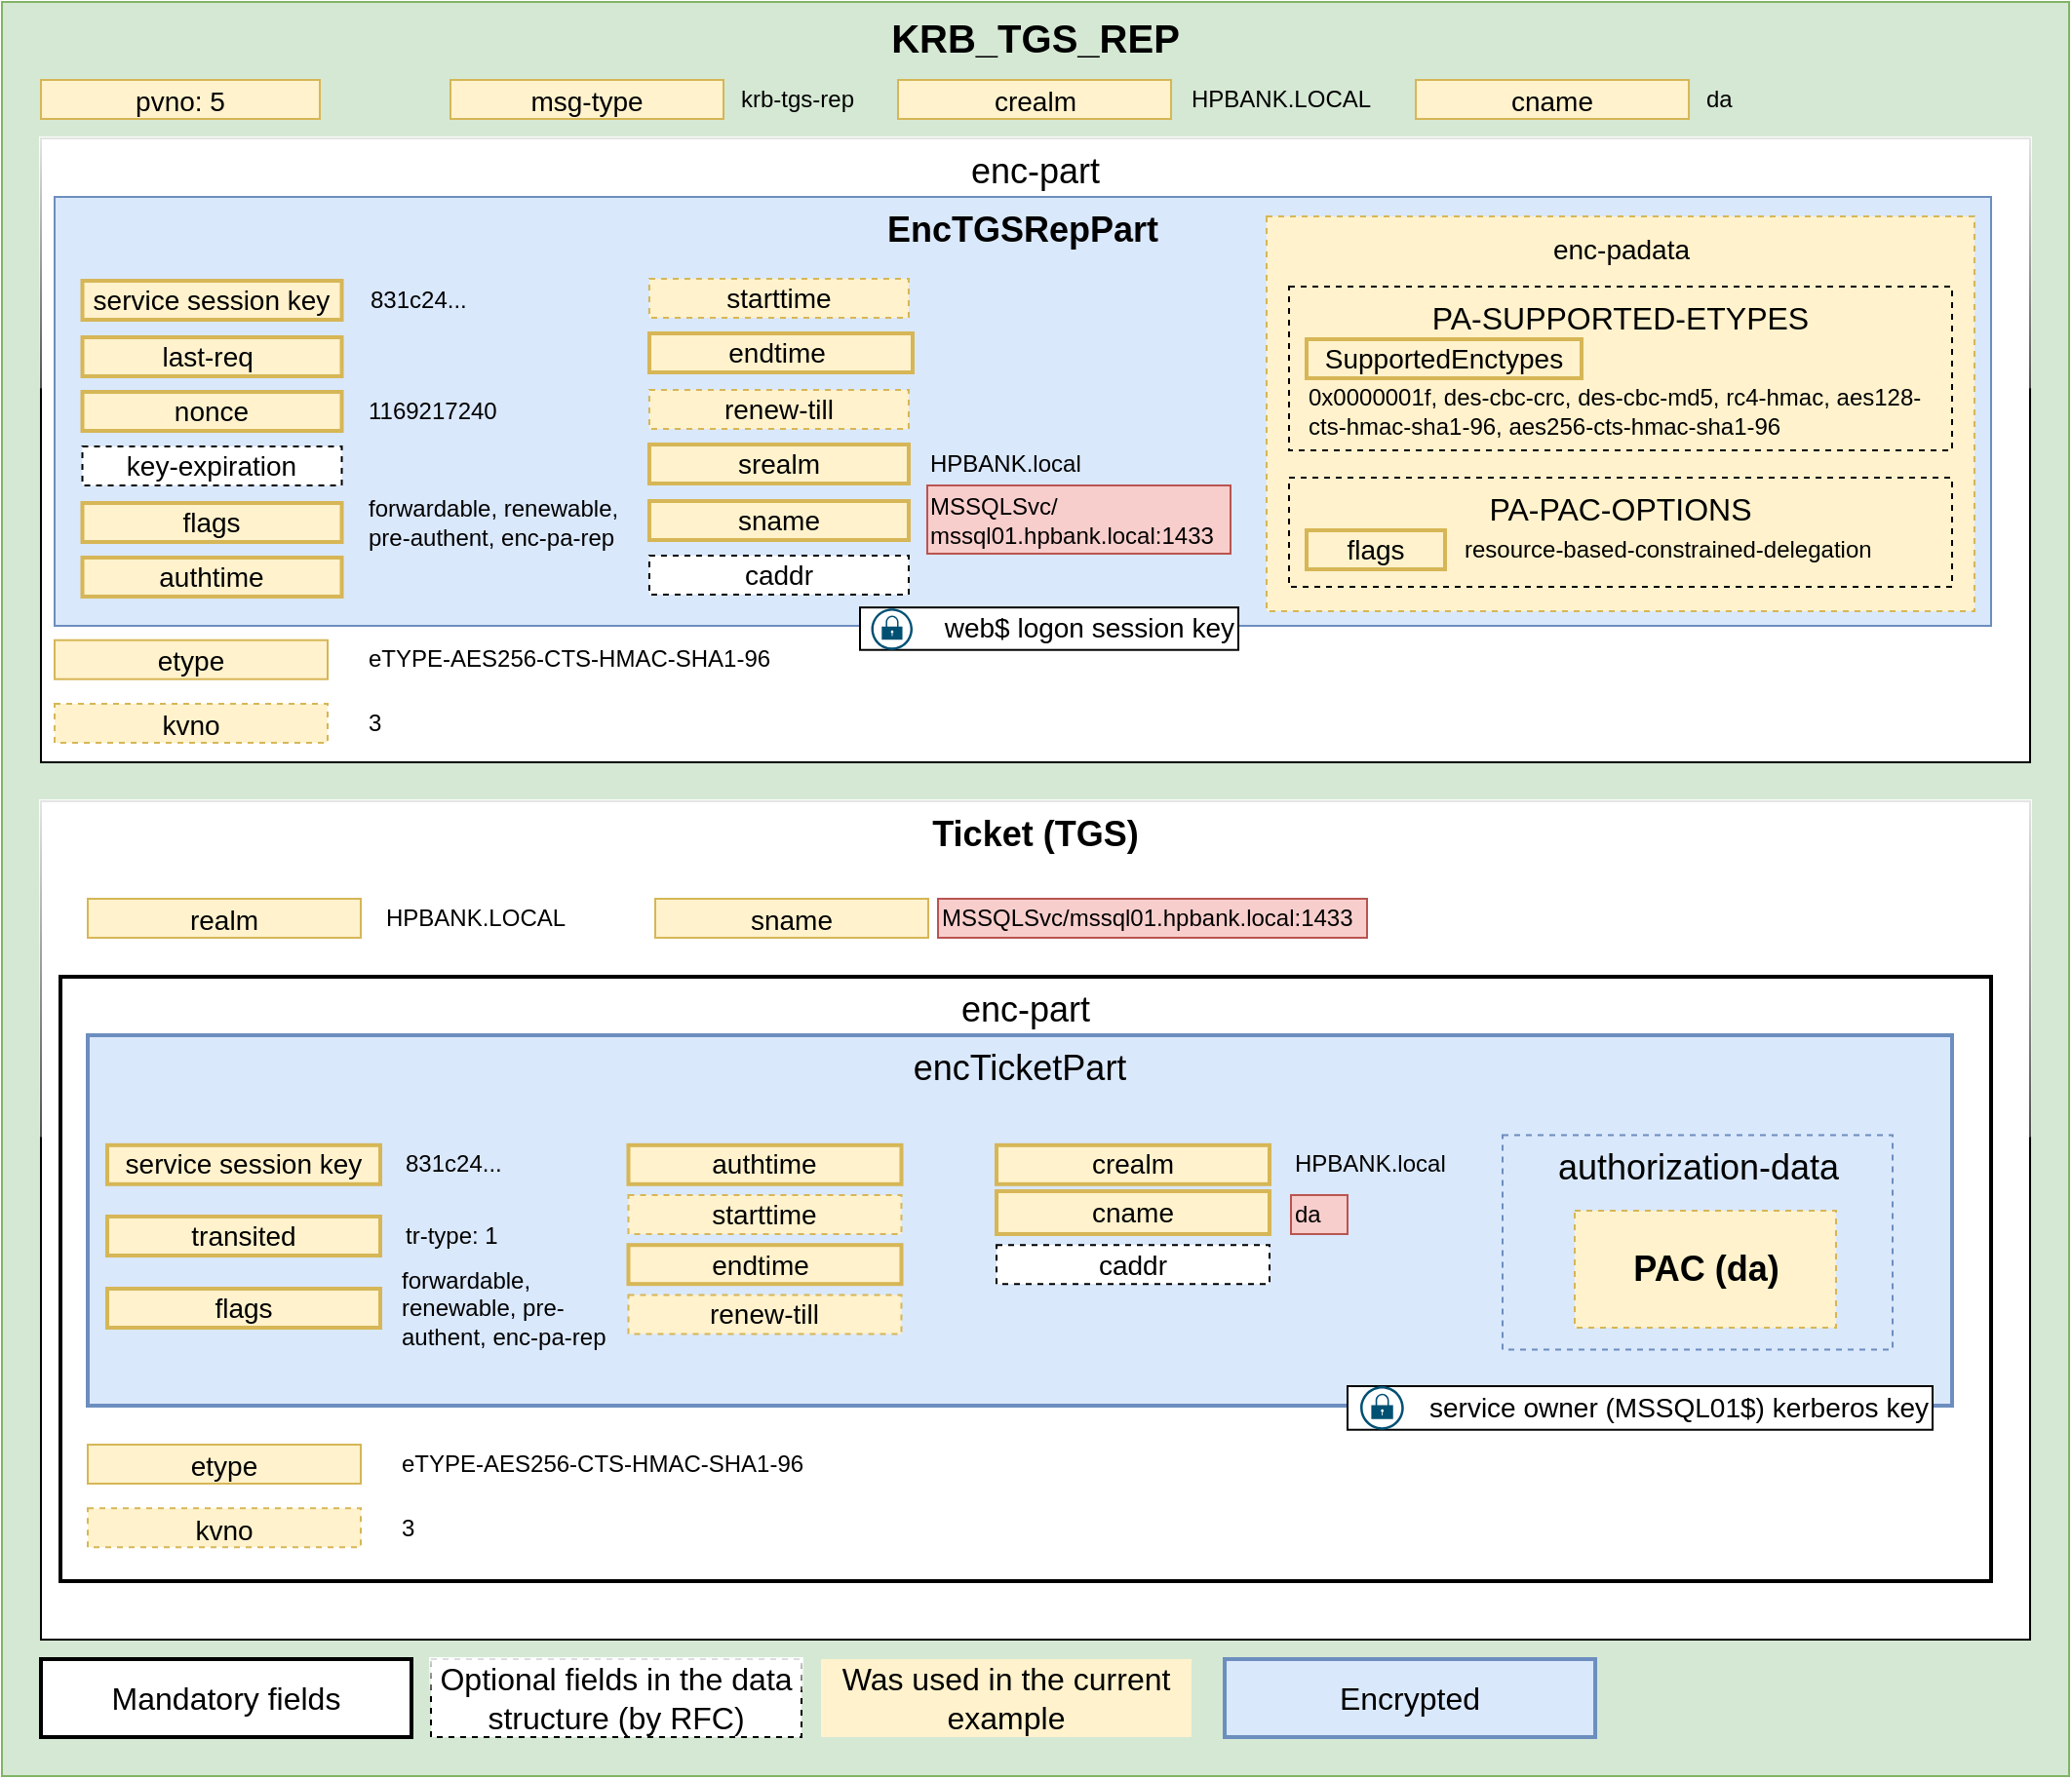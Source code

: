 <mxfile version="20.8.16" type="device"><diagram id="N02soGrRtOyZanOMdubN" name="Страница 1"><mxGraphModel dx="1416" dy="1987" grid="1" gridSize="10" guides="1" tooltips="1" connect="1" arrows="1" fold="1" page="1" pageScale="1" pageWidth="827" pageHeight="1169" math="0" shadow="0"><root><mxCell id="0"/><mxCell id="1" parent="0"/><mxCell id="ulbBoHV_ba8DH9Qh5SWc-24" value="df" style="rounded=0;whiteSpace=wrap;html=1;glass=1;labelBackgroundColor=none;strokeColor=default;strokeWidth=1;fontSize=18;fontColor=default;fillColor=default;" parent="1" vertex="1"><mxGeometry x="40" y="-610" width="600" height="60" as="geometry"/></mxCell><mxCell id="ev14uYIgox7HySIXr9Gj-22" value="&lt;b&gt;&lt;font style=&quot;font-size: 20px;&quot;&gt;KRB_TGS_REP&lt;/font&gt;&lt;/b&gt;" style="rounded=0;whiteSpace=wrap;html=1;shadow=0;fontSize=14;fillColor=#d5e8d4;strokeColor=#82b366;verticalAlign=top;" parent="1" vertex="1"><mxGeometry x="40" y="-1120" width="1060" height="910" as="geometry"/></mxCell><mxCell id="qLcajK9TCWpP67K81OmP-104" value="&lt;b style=&quot;font-size: 18px;&quot;&gt;&lt;font style=&quot;font-size: 18px;&quot;&gt;Ticket (TGS)&lt;/font&gt;&lt;/b&gt;" style="rounded=0;whiteSpace=wrap;html=1;fontSize=18;verticalAlign=top;glass=1;" parent="1" vertex="1"><mxGeometry x="60" y="-710" width="1020" height="430" as="geometry"/></mxCell><mxCell id="qLcajK9TCWpP67K81OmP-129" value="&lt;span style=&quot;color: rgb(0, 0, 0); font-family: Helvetica; font-size: 14px; font-style: normal; font-variant-ligatures: normal; font-variant-caps: normal; font-weight: 400; letter-spacing: normal; orphans: 2; text-indent: 0px; text-transform: none; widows: 2; word-spacing: 0px; -webkit-text-stroke-width: 0px; text-decoration-thickness: initial; text-decoration-style: initial; text-decoration-color: initial; float: none; display: inline !important;&quot;&gt;realm&lt;/span&gt;" style="text;whiteSpace=wrap;html=1;fontSize=16;align=center;verticalAlign=middle;strokeColor=#d6b656;fillColor=#fff2cc;labelBackgroundColor=none;" parent="1" vertex="1"><mxGeometry x="84" y="-660" width="140" height="20" as="geometry"/></mxCell><mxCell id="qLcajK9TCWpP67K81OmP-130" value="&lt;span style=&quot;font-family: Helvetica; font-size: 14px; font-style: normal; font-variant-ligatures: normal; font-variant-caps: normal; font-weight: 400; letter-spacing: normal; orphans: 2; text-indent: 0px; text-transform: none; widows: 2; word-spacing: 0px; -webkit-text-stroke-width: 0px; text-decoration-thickness: initial; text-decoration-style: initial; text-decoration-color: initial; float: none; display: inline !important;&quot;&gt;sname&lt;/span&gt;" style="text;whiteSpace=wrap;html=1;fontSize=16;align=center;verticalAlign=middle;strokeColor=#d6b656;fillColor=#fff2cc;fontColor=default;labelBackgroundColor=none;" parent="1" vertex="1"><mxGeometry x="375" y="-660" width="140" height="20" as="geometry"/></mxCell><mxCell id="qLcajK9TCWpP67K81OmP-166" value="Mandatory fields" style="rounded=0;whiteSpace=wrap;html=1;strokeColor=default;fontSize=16;strokeWidth=2;" parent="1" vertex="1"><mxGeometry x="60" y="-270" width="190" height="40" as="geometry"/></mxCell><mxCell id="qLcajK9TCWpP67K81OmP-171" value="MSSQLSvc/mssql01.hpbank.local:1433" style="text;html=1;strokeColor=#b85450;fillColor=#f8cecc;align=left;verticalAlign=middle;whiteSpace=wrap;rounded=0;fontSize=12;" parent="1" vertex="1"><mxGeometry x="520" y="-660" width="220" height="20" as="geometry"/></mxCell><mxCell id="qLcajK9TCWpP67K81OmP-172" value="HPBANK.LOCAL" style="text;html=1;strokeColor=none;fillColor=none;align=left;verticalAlign=middle;whiteSpace=wrap;rounded=0;fontSize=12;" parent="1" vertex="1"><mxGeometry x="235" y="-659.998" width="140" height="20" as="geometry"/></mxCell><mxCell id="ulbBoHV_ba8DH9Qh5SWc-6" value="Optional fields in the data structure (by RFC)" style="rounded=0;whiteSpace=wrap;html=1;strokeColor=default;fontSize=16;strokeWidth=1;dashed=1;fontStyle=0;glass=1;" parent="1" vertex="1"><mxGeometry x="260" y="-270" width="190" height="40" as="geometry"/></mxCell><mxCell id="ulbBoHV_ba8DH9Qh5SWc-7" value="Was used in the current example" style="rounded=0;whiteSpace=wrap;html=1;strokeColor=none;fontSize=16;strokeWidth=2;fillColor=#fff2cc;" parent="1" vertex="1"><mxGeometry x="460" y="-270" width="190" height="40" as="geometry"/></mxCell><mxCell id="ulbBoHV_ba8DH9Qh5SWc-20" value="Encrypted" style="rounded=0;whiteSpace=wrap;html=1;strokeColor=#6c8ebf;fontSize=16;strokeWidth=2;fillColor=#dae8fc;" parent="1" vertex="1"><mxGeometry x="667.01" y="-270" width="190" height="40" as="geometry"/></mxCell><mxCell id="ulbBoHV_ba8DH9Qh5SWc-26" value="enc-part" style="rounded=0;whiteSpace=wrap;html=1;glass=0;labelBackgroundColor=none;strokeColor=default;strokeWidth=2;fontSize=18;fontColor=default;fillColor=default;verticalAlign=top;shadow=0;" parent="1" vertex="1"><mxGeometry x="70" y="-620" width="990" height="310" as="geometry"/></mxCell><mxCell id="ulbBoHV_ba8DH9Qh5SWc-27" value="&lt;span style=&quot;color: rgb(0, 0, 0); font-family: Helvetica; font-size: 14px; font-style: normal; font-variant-ligatures: normal; font-variant-caps: normal; font-weight: 400; letter-spacing: normal; orphans: 2; text-indent: 0px; text-transform: none; widows: 2; word-spacing: 0px; -webkit-text-stroke-width: 0px; text-decoration-thickness: initial; text-decoration-style: initial; text-decoration-color: initial; float: none; display: inline !important;&quot;&gt;etype&lt;/span&gt;" style="text;whiteSpace=wrap;html=1;fontSize=16;align=center;verticalAlign=middle;fillColor=#fff2cc;strokeColor=#d6b656;labelBackgroundColor=none;" parent="1" vertex="1"><mxGeometry x="84" y="-380" width="140" height="20" as="geometry"/></mxCell><mxCell id="ulbBoHV_ba8DH9Qh5SWc-28" value="&lt;span style=&quot;color: rgb(0, 0, 0); font-family: Helvetica; font-size: 14px; font-style: normal; font-variant-ligatures: normal; font-variant-caps: normal; font-weight: 400; letter-spacing: normal; orphans: 2; text-indent: 0px; text-transform: none; widows: 2; word-spacing: 0px; -webkit-text-stroke-width: 0px; text-decoration-thickness: initial; text-decoration-style: initial; text-decoration-color: initial; float: none; display: inline !important;&quot;&gt;kvno&lt;/span&gt;" style="text;whiteSpace=wrap;html=1;fontSize=16;align=center;verticalAlign=middle;fillColor=#fff2cc;strokeColor=#d6b656;labelBackgroundColor=none;dashed=1;" parent="1" vertex="1"><mxGeometry x="84" y="-347.36" width="140" height="20" as="geometry"/></mxCell><mxCell id="ulbBoHV_ba8DH9Qh5SWc-29" value="3" style="text;html=1;strokeColor=none;fillColor=none;align=left;verticalAlign=middle;whiteSpace=wrap;rounded=0;fontSize=12;" parent="1" vertex="1"><mxGeometry x="242.663" y="-347.36" width="133.011" height="20.0" as="geometry"/></mxCell><mxCell id="ulbBoHV_ba8DH9Qh5SWc-30" value="eTYPE-AES256-CTS-HMAC-SHA1-96" style="text;html=1;strokeColor=none;fillColor=none;align=left;verticalAlign=middle;whiteSpace=wrap;rounded=0;fontSize=12;" parent="1" vertex="1"><mxGeometry x="242.66" y="-380" width="214.34" height="20" as="geometry"/></mxCell><mxCell id="qLcajK9TCWpP67K81OmP-131" value="encTicketPart" style="rounded=0;whiteSpace=wrap;html=1;strokeWidth=2;fontSize=18;movable=1;resizable=1;rotatable=1;deletable=1;editable=1;connectable=1;fillColor=#dae8fc;strokeColor=#6c8ebf;verticalAlign=top;" parent="1" vertex="1"><mxGeometry x="84" y="-590" width="956" height="190" as="geometry"/></mxCell><mxCell id="qLcajK9TCWpP67K81OmP-105" value="service session key" style="rounded=0;whiteSpace=wrap;html=1;fontSize=14;strokeWidth=2;labelBackgroundColor=none;fillColor=#fff2cc;strokeColor=#d6b656;" parent="1" vertex="1"><mxGeometry x="94" y="-533.604" width="140" height="20" as="geometry"/></mxCell><mxCell id="qLcajK9TCWpP67K81OmP-106" value="&lt;font style=&quot;font-size: 14px;&quot;&gt;crealm&lt;/font&gt;" style="rounded=0;whiteSpace=wrap;html=1;fontSize=14;strokeWidth=2;fillColor=#fff2cc;strokeColor=#d6b656;" parent="1" vertex="1"><mxGeometry x="550" y="-533.605" width="140" height="20" as="geometry"/></mxCell><mxCell id="qLcajK9TCWpP67K81OmP-107" value="&lt;font style=&quot;font-size: 14px;&quot;&gt;cname&lt;/font&gt;" style="rounded=0;whiteSpace=wrap;html=1;fontSize=14;strokeWidth=2;fillColor=#fff2cc;strokeColor=#d6b656;" parent="1" vertex="1"><mxGeometry x="550" y="-510" width="140" height="21.99" as="geometry"/></mxCell><mxCell id="qLcajK9TCWpP67K81OmP-108" value="&lt;font style=&quot;font-size: 14px;&quot;&gt;transited&lt;/font&gt;" style="rounded=0;whiteSpace=wrap;html=1;fontSize=14;strokeWidth=2;fillColor=#fff2cc;strokeColor=#d6b656;" parent="1" vertex="1"><mxGeometry x="94" y="-497" width="140" height="20" as="geometry"/></mxCell><mxCell id="qLcajK9TCWpP67K81OmP-109" value="&lt;font style=&quot;font-size: 14px;&quot;&gt;flags&lt;/font&gt;" style="rounded=0;whiteSpace=wrap;html=1;fontSize=14;strokeWidth=2;fillColor=#fff2cc;strokeColor=#d6b656;" parent="1" vertex="1"><mxGeometry x="94" y="-460.0" width="140" height="20" as="geometry"/></mxCell><mxCell id="qLcajK9TCWpP67K81OmP-110" value="&lt;font style=&quot;font-size: 14px;&quot;&gt;authtime&lt;/font&gt;" style="rounded=0;whiteSpace=wrap;html=1;fontSize=14;strokeWidth=2;fillColor=#fff2cc;strokeColor=#d6b656;" parent="1" vertex="1"><mxGeometry x="361.24" y="-533.606" width="140" height="20" as="geometry"/></mxCell><mxCell id="qLcajK9TCWpP67K81OmP-111" value="&lt;font style=&quot;font-size: 14px;&quot;&gt;starttime&lt;/font&gt;" style="rounded=0;whiteSpace=wrap;html=1;fontSize=14;dashed=1;fillColor=#fff2cc;strokeColor=#d6b656;" parent="1" vertex="1"><mxGeometry x="361.24" y="-507.991" width="140" height="20" as="geometry"/></mxCell><mxCell id="qLcajK9TCWpP67K81OmP-112" value="&lt;font style=&quot;font-size: 14px;&quot;&gt;endtime&amp;nbsp;&lt;/font&gt;" style="rounded=0;whiteSpace=wrap;html=1;fontSize=14;strokeWidth=2;fillColor=#fff2cc;strokeColor=#d6b656;" parent="1" vertex="1"><mxGeometry x="361.24" y="-482.398" width="140" height="20" as="geometry"/></mxCell><mxCell id="qLcajK9TCWpP67K81OmP-113" value="&lt;font style=&quot;font-size: 14px;&quot;&gt;renew-till&lt;/font&gt;" style="rounded=0;whiteSpace=wrap;html=1;fontSize=14;strokeWidth=1;dashed=1;fillColor=#fff2cc;strokeColor=#d6b656;" parent="1" vertex="1"><mxGeometry x="361.24" y="-456.805" width="140" height="20" as="geometry"/></mxCell><mxCell id="qLcajK9TCWpP67K81OmP-116" value="&lt;font style=&quot;font-size: 14px;&quot;&gt;caddr&lt;/font&gt;" style="rounded=0;whiteSpace=wrap;html=1;fontSize=14;dashed=1;" parent="1" vertex="1"><mxGeometry x="550" y="-482.419" width="140" height="20" as="geometry"/></mxCell><mxCell id="qLcajK9TCWpP67K81OmP-118" value="831c24..." style="text;html=1;strokeColor=none;fillColor=none;align=left;verticalAlign=middle;whiteSpace=wrap;rounded=0;fontSize=12;" parent="1" vertex="1"><mxGeometry x="245" y="-533.604" width="140" height="20" as="geometry"/></mxCell><mxCell id="qLcajK9TCWpP67K81OmP-120" value="HPBANK.local" style="text;html=1;strokeColor=none;fillColor=none;align=left;verticalAlign=middle;whiteSpace=wrap;rounded=0;fontSize=12;" parent="1" vertex="1"><mxGeometry x="701" y="-533.61" width="89" height="20" as="geometry"/></mxCell><mxCell id="qLcajK9TCWpP67K81OmP-122" value="forwardable, renewable, pre-authent, enc-pa-rep" style="text;html=1;strokeColor=none;fillColor=none;align=left;verticalAlign=middle;whiteSpace=wrap;rounded=0;fontSize=12;" parent="1" vertex="1"><mxGeometry x="243.34" y="-471.21" width="115.33" height="42.42" as="geometry"/></mxCell><mxCell id="qLcajK9TCWpP67K81OmP-164" value="tr-type: 1" style="text;html=1;strokeColor=none;fillColor=none;align=left;verticalAlign=middle;whiteSpace=wrap;rounded=0;fontSize=12;" parent="1" vertex="1"><mxGeometry x="245" y="-497.004" width="140" height="20" as="geometry"/></mxCell><mxCell id="qLcajK9TCWpP67K81OmP-167" value="da" style="text;html=1;strokeColor=#b85450;fillColor=#f8cecc;align=left;verticalAlign=middle;whiteSpace=wrap;rounded=0;fontSize=12;" parent="1" vertex="1"><mxGeometry x="701" y="-508.01" width="29" height="20" as="geometry"/></mxCell><mxCell id="mneb-ph56SI0TxLbnQAZ-2" value="" style="group" parent="1" vertex="1" connectable="0"><mxGeometry x="830" y="-410" width="200" height="22.36" as="geometry"/></mxCell><mxCell id="qLcajK9TCWpP67K81OmP-127" value="service owner (MSSQL01$) kerberos key" style="rounded=0;whiteSpace=wrap;html=1;shadow=0;fontSize=14;align=right;" parent="mneb-ph56SI0TxLbnQAZ-2" vertex="1"><mxGeometry x="-100" width="300" height="22.36" as="geometry"/></mxCell><mxCell id="qLcajK9TCWpP67K81OmP-128" value="" style="sketch=0;points=[[0.5,0,0],[1,0.5,0],[0.5,1,0],[0,0.5,0],[0.145,0.145,0],[0.856,0.145,0],[0.855,0.856,0],[0.145,0.855,0]];verticalLabelPosition=bottom;html=1;verticalAlign=top;aspect=fixed;align=center;pointerEvents=1;shape=mxgraph.cisco19.lock;fillColor=#005073;strokeColor=none;gradientColor=none;shadow=0;fontSize=14;" parent="mneb-ph56SI0TxLbnQAZ-2" vertex="1"><mxGeometry x="-93.477" width="22.359" height="22.359" as="geometry"/></mxCell><mxCell id="mneb-ph56SI0TxLbnQAZ-4" value="&lt;font style=&quot;font-size: 18px;&quot;&gt;authorization-data&lt;/font&gt;" style="rounded=0;whiteSpace=wrap;html=1;strokeColor=#6c8ebf;dashed=1;fillColor=#dae8fc;verticalAlign=top;" parent="1" vertex="1"><mxGeometry x="809.5" y="-538.79" width="200" height="110" as="geometry"/></mxCell><mxCell id="mneb-ph56SI0TxLbnQAZ-6" value="&lt;font style=&quot;font-size: 18px;&quot;&gt;&lt;b&gt;PAC (da)&lt;/b&gt;&lt;/font&gt;" style="rounded=0;whiteSpace=wrap;html=1;dashed=1;strokeColor=#d6b656;fillColor=#fff2cc;verticalAlign=middle;" parent="1" vertex="1"><mxGeometry x="846.5" y="-500" width="134" height="60" as="geometry"/></mxCell><mxCell id="ulbBoHV_ba8DH9Qh5SWc-17" value="enc-part" style="rounded=0;whiteSpace=wrap;html=1;glass=1;labelBackgroundColor=none;strokeColor=default;strokeWidth=1;fontSize=18;fontColor=default;fillColor=default;verticalAlign=top;horizontal=1;" parent="1" vertex="1"><mxGeometry x="60" y="-1050" width="1020" height="320" as="geometry"/></mxCell><mxCell id="qLcajK9TCWpP67K81OmP-102" value="&lt;span style=&quot;color: rgb(0, 0, 0); font-family: Helvetica; font-size: 14px; font-style: normal; font-variant-ligatures: normal; font-variant-caps: normal; font-weight: 400; letter-spacing: normal; orphans: 2; text-indent: 0px; text-transform: none; widows: 2; word-spacing: 0px; -webkit-text-stroke-width: 0px; text-decoration-thickness: initial; text-decoration-style: initial; text-decoration-color: initial; float: none; display: inline !important;&quot;&gt;crealm&lt;/span&gt;" style="text;whiteSpace=wrap;html=1;fontSize=16;align=center;verticalAlign=middle;fillColor=#fff2cc;strokeColor=#d6b656;labelBackgroundColor=none;" parent="1" vertex="1"><mxGeometry x="499.51" y="-1080" width="140" height="20" as="geometry"/></mxCell><mxCell id="qLcajK9TCWpP67K81OmP-103" value="&lt;span style=&quot;color: rgb(0, 0, 0); font-family: Helvetica; font-size: 14px; font-style: normal; font-variant-ligatures: normal; font-variant-caps: normal; font-weight: 400; letter-spacing: normal; orphans: 2; text-indent: 0px; text-transform: none; widows: 2; word-spacing: 0px; -webkit-text-stroke-width: 0px; text-decoration-thickness: initial; text-decoration-style: initial; text-decoration-color: initial; float: none; display: inline !important;&quot;&gt;cname&lt;/span&gt;" style="text;whiteSpace=wrap;html=1;fontSize=16;align=center;verticalAlign=middle;fillColor=#fff2cc;strokeColor=#d6b656;labelBackgroundColor=none;" parent="1" vertex="1"><mxGeometry x="765.02" y="-1080" width="140" height="20" as="geometry"/></mxCell><mxCell id="qLcajK9TCWpP67K81OmP-169" value="HPBANK.LOCAL" style="text;html=1;strokeColor=none;fillColor=none;align=left;verticalAlign=middle;whiteSpace=wrap;rounded=0;fontSize=12;" parent="1" vertex="1"><mxGeometry x="647.51" y="-1080" width="83.01" height="20" as="geometry"/></mxCell><mxCell id="qLcajK9TCWpP67K81OmP-170" value="da" style="text;html=1;strokeColor=none;fillColor=none;align=left;verticalAlign=middle;whiteSpace=wrap;rounded=0;fontSize=12;" parent="1" vertex="1"><mxGeometry x="911.51" y="-1080" width="43.01" height="20" as="geometry"/></mxCell><mxCell id="ulbBoHV_ba8DH9Qh5SWc-2" value="&lt;span style=&quot;color: rgb(0, 0, 0); font-family: Helvetica; font-size: 14px; font-style: normal; font-variant-ligatures: normal; font-variant-caps: normal; font-weight: 400; letter-spacing: normal; orphans: 2; text-indent: 0px; text-transform: none; widows: 2; word-spacing: 0px; -webkit-text-stroke-width: 0px; text-decoration-thickness: initial; text-decoration-style: initial; text-decoration-color: initial; float: none; display: inline !important;&quot;&gt;pvno: 5&lt;/span&gt;" style="text;whiteSpace=wrap;html=1;fontSize=16;align=center;verticalAlign=middle;fillColor=#fff2cc;strokeColor=#d6b656;labelBackgroundColor=none;" parent="1" vertex="1"><mxGeometry x="60" y="-1080" width="143.01" height="20" as="geometry"/></mxCell><mxCell id="ulbBoHV_ba8DH9Qh5SWc-3" value="&lt;span style=&quot;color: rgb(0, 0, 0); font-family: Helvetica; font-size: 14px; font-style: normal; font-variant-ligatures: normal; font-variant-caps: normal; font-weight: 400; letter-spacing: normal; orphans: 2; text-indent: 0px; text-transform: none; widows: 2; word-spacing: 0px; -webkit-text-stroke-width: 0px; text-decoration-thickness: initial; text-decoration-style: initial; text-decoration-color: initial; float: none; display: inline !important;&quot;&gt;msg-type&lt;/span&gt;" style="text;whiteSpace=wrap;html=1;fontSize=16;align=center;verticalAlign=middle;fillColor=#fff2cc;strokeColor=#d6b656;labelBackgroundColor=none;" parent="1" vertex="1"><mxGeometry x="270" y="-1080" width="140" height="20" as="geometry"/></mxCell><mxCell id="ulbBoHV_ba8DH9Qh5SWc-4" value="krb-tgs-rep" style="text;html=1;strokeColor=none;fillColor=none;align=left;verticalAlign=middle;whiteSpace=wrap;rounded=0;fontSize=12;" parent="1" vertex="1"><mxGeometry x="416.5" y="-1080" width="73.01" height="20" as="geometry"/></mxCell><mxCell id="qLcajK9TCWpP67K81OmP-78" value="EncTGSRepPart" style="rounded=0;whiteSpace=wrap;html=1;fontSize=18;verticalAlign=top;fontStyle=1;fillColor=#dae8fc;strokeColor=#6c8ebf;" parent="1" vertex="1"><mxGeometry x="67" y="-1020" width="993" height="220" as="geometry"/></mxCell><mxCell id="qLcajK9TCWpP67K81OmP-79" value="&lt;font style=&quot;font-size: 14px;&quot;&gt;service session key&lt;/font&gt;" style="rounded=0;whiteSpace=wrap;html=1;fontSize=14;strokeWidth=2;fillColor=#fff2cc;strokeColor=#d6b656;" parent="1" vertex="1"><mxGeometry x="81.251" y="-977" width="133.011" height="20.0" as="geometry"/></mxCell><mxCell id="qLcajK9TCWpP67K81OmP-80" value="&lt;font style=&quot;font-size: 14px;&quot;&gt;last-req&amp;nbsp;&lt;/font&gt;" style="rounded=0;whiteSpace=wrap;html=1;fontSize=14;strokeWidth=2;fillColor=#fff2cc;strokeColor=#d6b656;" parent="1" vertex="1"><mxGeometry x="81.251" y="-948" width="133.011" height="20.0" as="geometry"/></mxCell><mxCell id="qLcajK9TCWpP67K81OmP-81" value="&lt;font style=&quot;font-size: 14px;&quot;&gt;nonce&lt;/font&gt;" style="rounded=0;whiteSpace=wrap;html=1;fontSize=14;strokeWidth=2;fillColor=#fff2cc;strokeColor=#d6b656;" parent="1" vertex="1"><mxGeometry x="81.251" y="-920" width="133.011" height="20.0" as="geometry"/></mxCell><mxCell id="qLcajK9TCWpP67K81OmP-82" value="&lt;font style=&quot;font-size: 14px;&quot;&gt;key-expiration&lt;/font&gt;" style="rounded=0;whiteSpace=wrap;html=1;fontSize=14;dashed=1;" parent="1" vertex="1"><mxGeometry x="81.251" y="-892" width="133.011" height="20.0" as="geometry"/></mxCell><mxCell id="qLcajK9TCWpP67K81OmP-83" value="&lt;font style=&quot;font-size: 14px;&quot;&gt;flags&lt;/font&gt;" style="rounded=0;whiteSpace=wrap;html=1;fontSize=14;strokeWidth=2;fillColor=#fff2cc;strokeColor=#d6b656;" parent="1" vertex="1"><mxGeometry x="81.251" y="-863" width="133.011" height="20.0" as="geometry"/></mxCell><mxCell id="qLcajK9TCWpP67K81OmP-84" value="&lt;font style=&quot;font-size: 14px;&quot;&gt;authtime&lt;/font&gt;" style="rounded=0;whiteSpace=wrap;html=1;fontSize=14;strokeWidth=2;fillColor=#fff2cc;strokeColor=#d6b656;" parent="1" vertex="1"><mxGeometry x="81.251" y="-835.0" width="133.011" height="20.0" as="geometry"/></mxCell><mxCell id="qLcajK9TCWpP67K81OmP-85" value="&lt;font style=&quot;font-size: 14px;&quot;&gt;starttime&lt;/font&gt;" style="rounded=0;whiteSpace=wrap;html=1;fontSize=14;dashed=1;fillColor=#fff2cc;strokeColor=#d6b656;" parent="1" vertex="1"><mxGeometry x="371.976" y="-978" width="133.011" height="20.0" as="geometry"/></mxCell><mxCell id="qLcajK9TCWpP67K81OmP-86" value="&lt;font style=&quot;font-size: 14px;&quot;&gt;endtime&amp;nbsp;&lt;/font&gt;" style="rounded=0;whiteSpace=wrap;html=1;fontSize=14;strokeWidth=2;fillColor=#fff2cc;strokeColor=#d6b656;" parent="1" vertex="1"><mxGeometry x="371.98" y="-950" width="135.02" height="20" as="geometry"/></mxCell><mxCell id="qLcajK9TCWpP67K81OmP-87" value="&lt;font style=&quot;font-size: 14px;&quot;&gt;renew-till&lt;/font&gt;" style="rounded=0;whiteSpace=wrap;html=1;fontSize=14;strokeWidth=1;dashed=1;fillColor=#fff2cc;strokeColor=#d6b656;" parent="1" vertex="1"><mxGeometry x="371.976" y="-921" width="133.011" height="20.0" as="geometry"/></mxCell><mxCell id="qLcajK9TCWpP67K81OmP-88" value="&lt;font style=&quot;font-size: 14px;&quot;&gt;srealm&lt;/font&gt;" style="rounded=0;whiteSpace=wrap;html=1;fontSize=14;strokeWidth=2;fillColor=#fff2cc;strokeColor=#d6b656;" parent="1" vertex="1"><mxGeometry x="371.976" y="-893" width="133.011" height="20.0" as="geometry"/></mxCell><mxCell id="qLcajK9TCWpP67K81OmP-89" value="&lt;font style=&quot;font-size: 14px;&quot;&gt;sname&lt;/font&gt;" style="rounded=0;whiteSpace=wrap;html=1;fontSize=14;strokeWidth=2;fillColor=#fff2cc;strokeColor=#d6b656;" parent="1" vertex="1"><mxGeometry x="371.976" y="-864" width="133.011" height="20.0" as="geometry"/></mxCell><mxCell id="qLcajK9TCWpP67K81OmP-90" value="&lt;font style=&quot;font-size: 14px;&quot;&gt;caddr&lt;/font&gt;" style="rounded=0;whiteSpace=wrap;html=1;fontSize=14;dashed=1;" parent="1" vertex="1"><mxGeometry x="371.976" y="-836.0" width="133.011" height="20.0" as="geometry"/></mxCell><mxCell id="qLcajK9TCWpP67K81OmP-94" value="1169217240" style="text;html=1;strokeColor=none;fillColor=none;align=left;verticalAlign=middle;whiteSpace=wrap;rounded=0;fontSize=12;" parent="1" vertex="1"><mxGeometry x="225.663" y="-920" width="133.011" height="20.0" as="geometry"/></mxCell><mxCell id="qLcajK9TCWpP67K81OmP-101" value="HPBANK.local" style="text;html=1;strokeColor=none;fillColor=none;align=left;verticalAlign=middle;whiteSpace=wrap;rounded=0;fontSize=12;" parent="1" vertex="1"><mxGeometry x="514.488" y="-893" width="133.011" height="20.0" as="geometry"/></mxCell><mxCell id="qLcajK9TCWpP67K81OmP-168" value="MSSQLSvc/ mssql01.hpbank.local:1433" style="text;html=1;strokeColor=#b85450;fillColor=#f8cecc;align=left;verticalAlign=middle;whiteSpace=wrap;rounded=0;fontSize=12;" parent="1" vertex="1"><mxGeometry x="514.49" y="-872" width="155.51" height="35" as="geometry"/></mxCell><mxCell id="ulbBoHV_ba8DH9Qh5SWc-13" value="forwardable, renewable, pre-authent, enc-pa-rep" style="text;html=1;strokeColor=none;fillColor=none;align=left;verticalAlign=middle;whiteSpace=wrap;rounded=0;fontSize=12;" parent="1" vertex="1"><mxGeometry x="225.66" y="-874.21" width="140" height="42.42" as="geometry"/></mxCell><mxCell id="ulbBoHV_ba8DH9Qh5SWc-15" value="&lt;span style=&quot;color: rgb(0, 0, 0); font-family: Helvetica; font-size: 14px; font-style: normal; font-variant-ligatures: normal; font-variant-caps: normal; font-weight: 400; letter-spacing: normal; orphans: 2; text-indent: 0px; text-transform: none; widows: 2; word-spacing: 0px; -webkit-text-stroke-width: 0px; text-decoration-thickness: initial; text-decoration-style: initial; text-decoration-color: initial; float: none; display: inline !important;&quot;&gt;enc-padata&lt;/span&gt;" style="text;whiteSpace=wrap;html=1;fontSize=16;align=center;verticalAlign=top;labelBackgroundColor=none;strokeColor=#d6b656;dashed=1;fillColor=#fff2cc;horizontal=1;" parent="1" vertex="1"><mxGeometry x="688.5" y="-1010" width="362.99" height="202.5" as="geometry"/></mxCell><mxCell id="ulbBoHV_ba8DH9Qh5SWc-18" value="&lt;span style=&quot;color: rgb(0, 0, 0); font-family: Helvetica; font-size: 14px; font-style: normal; font-variant-ligatures: normal; font-variant-caps: normal; font-weight: 400; letter-spacing: normal; orphans: 2; text-indent: 0px; text-transform: none; widows: 2; word-spacing: 0px; -webkit-text-stroke-width: 0px; text-decoration-thickness: initial; text-decoration-style: initial; text-decoration-color: initial; float: none; display: inline !important;&quot;&gt;etype&lt;/span&gt;" style="text;whiteSpace=wrap;html=1;fontSize=16;align=center;verticalAlign=middle;fillColor=#fff2cc;strokeColor=#d6b656;labelBackgroundColor=none;" parent="1" vertex="1"><mxGeometry x="67" y="-792.64" width="140" height="20" as="geometry"/></mxCell><mxCell id="ulbBoHV_ba8DH9Qh5SWc-19" value="&lt;span style=&quot;color: rgb(0, 0, 0); font-family: Helvetica; font-size: 14px; font-style: normal; font-variant-ligatures: normal; font-variant-caps: normal; font-weight: 400; letter-spacing: normal; orphans: 2; text-indent: 0px; text-transform: none; widows: 2; word-spacing: 0px; -webkit-text-stroke-width: 0px; text-decoration-thickness: initial; text-decoration-style: initial; text-decoration-color: initial; float: none; display: inline !important;&quot;&gt;kvno&lt;/span&gt;" style="text;whiteSpace=wrap;html=1;fontSize=16;align=center;verticalAlign=middle;fillColor=#fff2cc;strokeColor=#d6b656;labelBackgroundColor=none;dashed=1;" parent="1" vertex="1"><mxGeometry x="67" y="-760" width="140" height="20" as="geometry"/></mxCell><mxCell id="ulbBoHV_ba8DH9Qh5SWc-21" value="3" style="text;html=1;strokeColor=none;fillColor=none;align=left;verticalAlign=middle;whiteSpace=wrap;rounded=0;fontSize=12;" parent="1" vertex="1"><mxGeometry x="225.663" y="-760" width="133.011" height="20.0" as="geometry"/></mxCell><mxCell id="ulbBoHV_ba8DH9Qh5SWc-22" value="eTYPE-AES256-CTS-HMAC-SHA1-96" style="text;html=1;strokeColor=none;fillColor=none;align=left;verticalAlign=middle;whiteSpace=wrap;rounded=0;fontSize=12;" parent="1" vertex="1"><mxGeometry x="225.66" y="-792.64" width="214.34" height="20" as="geometry"/></mxCell><mxCell id="qLcajK9TCWpP67K81OmP-163" value="" style="group;" parent="1" vertex="1" connectable="0"><mxGeometry x="559.999" y="-810.003" width="114.01" height="22.363" as="geometry"/></mxCell><mxCell id="qLcajK9TCWpP67K81OmP-161" value="web$ logon session key" style="rounded=0;whiteSpace=wrap;html=1;shadow=0;fontSize=14;align=right;" parent="qLcajK9TCWpP67K81OmP-163" vertex="1"><mxGeometry x="-80" y="0.6" width="194.01" height="21.76" as="geometry"/></mxCell><mxCell id="qLcajK9TCWpP67K81OmP-162" value="" style="sketch=0;points=[[0.5,0,0],[1,0.5,0],[0.5,1,0],[0,0.5,0],[0.145,0.145,0],[0.856,0.145,0],[0.855,0.856,0],[0.145,0.855,0]];verticalLabelPosition=bottom;html=1;verticalAlign=top;aspect=fixed;align=center;pointerEvents=1;shape=mxgraph.cisco19.lock;fillColor=#005073;strokeColor=none;gradientColor=none;shadow=0;fontSize=14;" parent="qLcajK9TCWpP67K81OmP-163" vertex="1"><mxGeometry x="-74.242" y="1.11" width="21.246" height="21.246" as="geometry"/></mxCell><mxCell id="J14tyLq8mIKAc6cv7CW6-1" value="PA-SUPPORTED-ETYPES" style="text;whiteSpace=wrap;html=1;fontSize=16;strokeColor=default;dashed=1;align=center;verticalAlign=top;fontStyle=0" parent="1" vertex="1"><mxGeometry x="700" y="-974" width="340" height="84" as="geometry"/></mxCell><mxCell id="J14tyLq8mIKAc6cv7CW6-7" value="SupportedEnctypes" style="rounded=0;whiteSpace=wrap;html=1;fontSize=14;strokeWidth=2;fillColor=#fff2cc;strokeColor=#d6b656;" parent="1" vertex="1"><mxGeometry x="709" y="-947" width="141" height="20" as="geometry"/></mxCell><mxCell id="J14tyLq8mIKAc6cv7CW6-10" value="831c24..." style="text;html=1;strokeColor=none;fillColor=none;align=left;verticalAlign=middle;whiteSpace=wrap;rounded=0;fontSize=12;" parent="1" vertex="1"><mxGeometry x="227" y="-977.004" width="140" height="20" as="geometry"/></mxCell><mxCell id="drHcjpwjLNuqSOqWe-xi-1" value="0x0000001f, des-cbc-crc, des-cbc-md5, rc4-hmac, aes128-cts-hmac-sha1-96, aes256-cts-hmac-sha1-96" style="text;html=1;strokeColor=none;fillColor=none;align=left;verticalAlign=middle;whiteSpace=wrap;rounded=0;fontSize=12;" parent="1" vertex="1"><mxGeometry x="708" y="-920" width="321" height="20" as="geometry"/></mxCell><mxCell id="drHcjpwjLNuqSOqWe-xi-2" value="PA-PAC-OPTIONS" style="text;whiteSpace=wrap;html=1;fontSize=16;strokeColor=default;dashed=1;align=center;verticalAlign=top;fontStyle=0" parent="1" vertex="1"><mxGeometry x="700" y="-876" width="340" height="56" as="geometry"/></mxCell><mxCell id="drHcjpwjLNuqSOqWe-xi-3" value="flags" style="rounded=0;whiteSpace=wrap;html=1;fontSize=14;strokeWidth=2;fillColor=#fff2cc;strokeColor=#d6b656;" parent="1" vertex="1"><mxGeometry x="709" y="-849" width="71" height="20" as="geometry"/></mxCell><mxCell id="drHcjpwjLNuqSOqWe-xi-4" value="resource-based-constrained-delegation" style="text;html=1;strokeColor=none;fillColor=none;align=left;verticalAlign=middle;whiteSpace=wrap;rounded=0;fontSize=12;" parent="1" vertex="1"><mxGeometry x="787.5" y="-849" width="222" height="20" as="geometry"/></mxCell></root></mxGraphModel></diagram></mxfile>